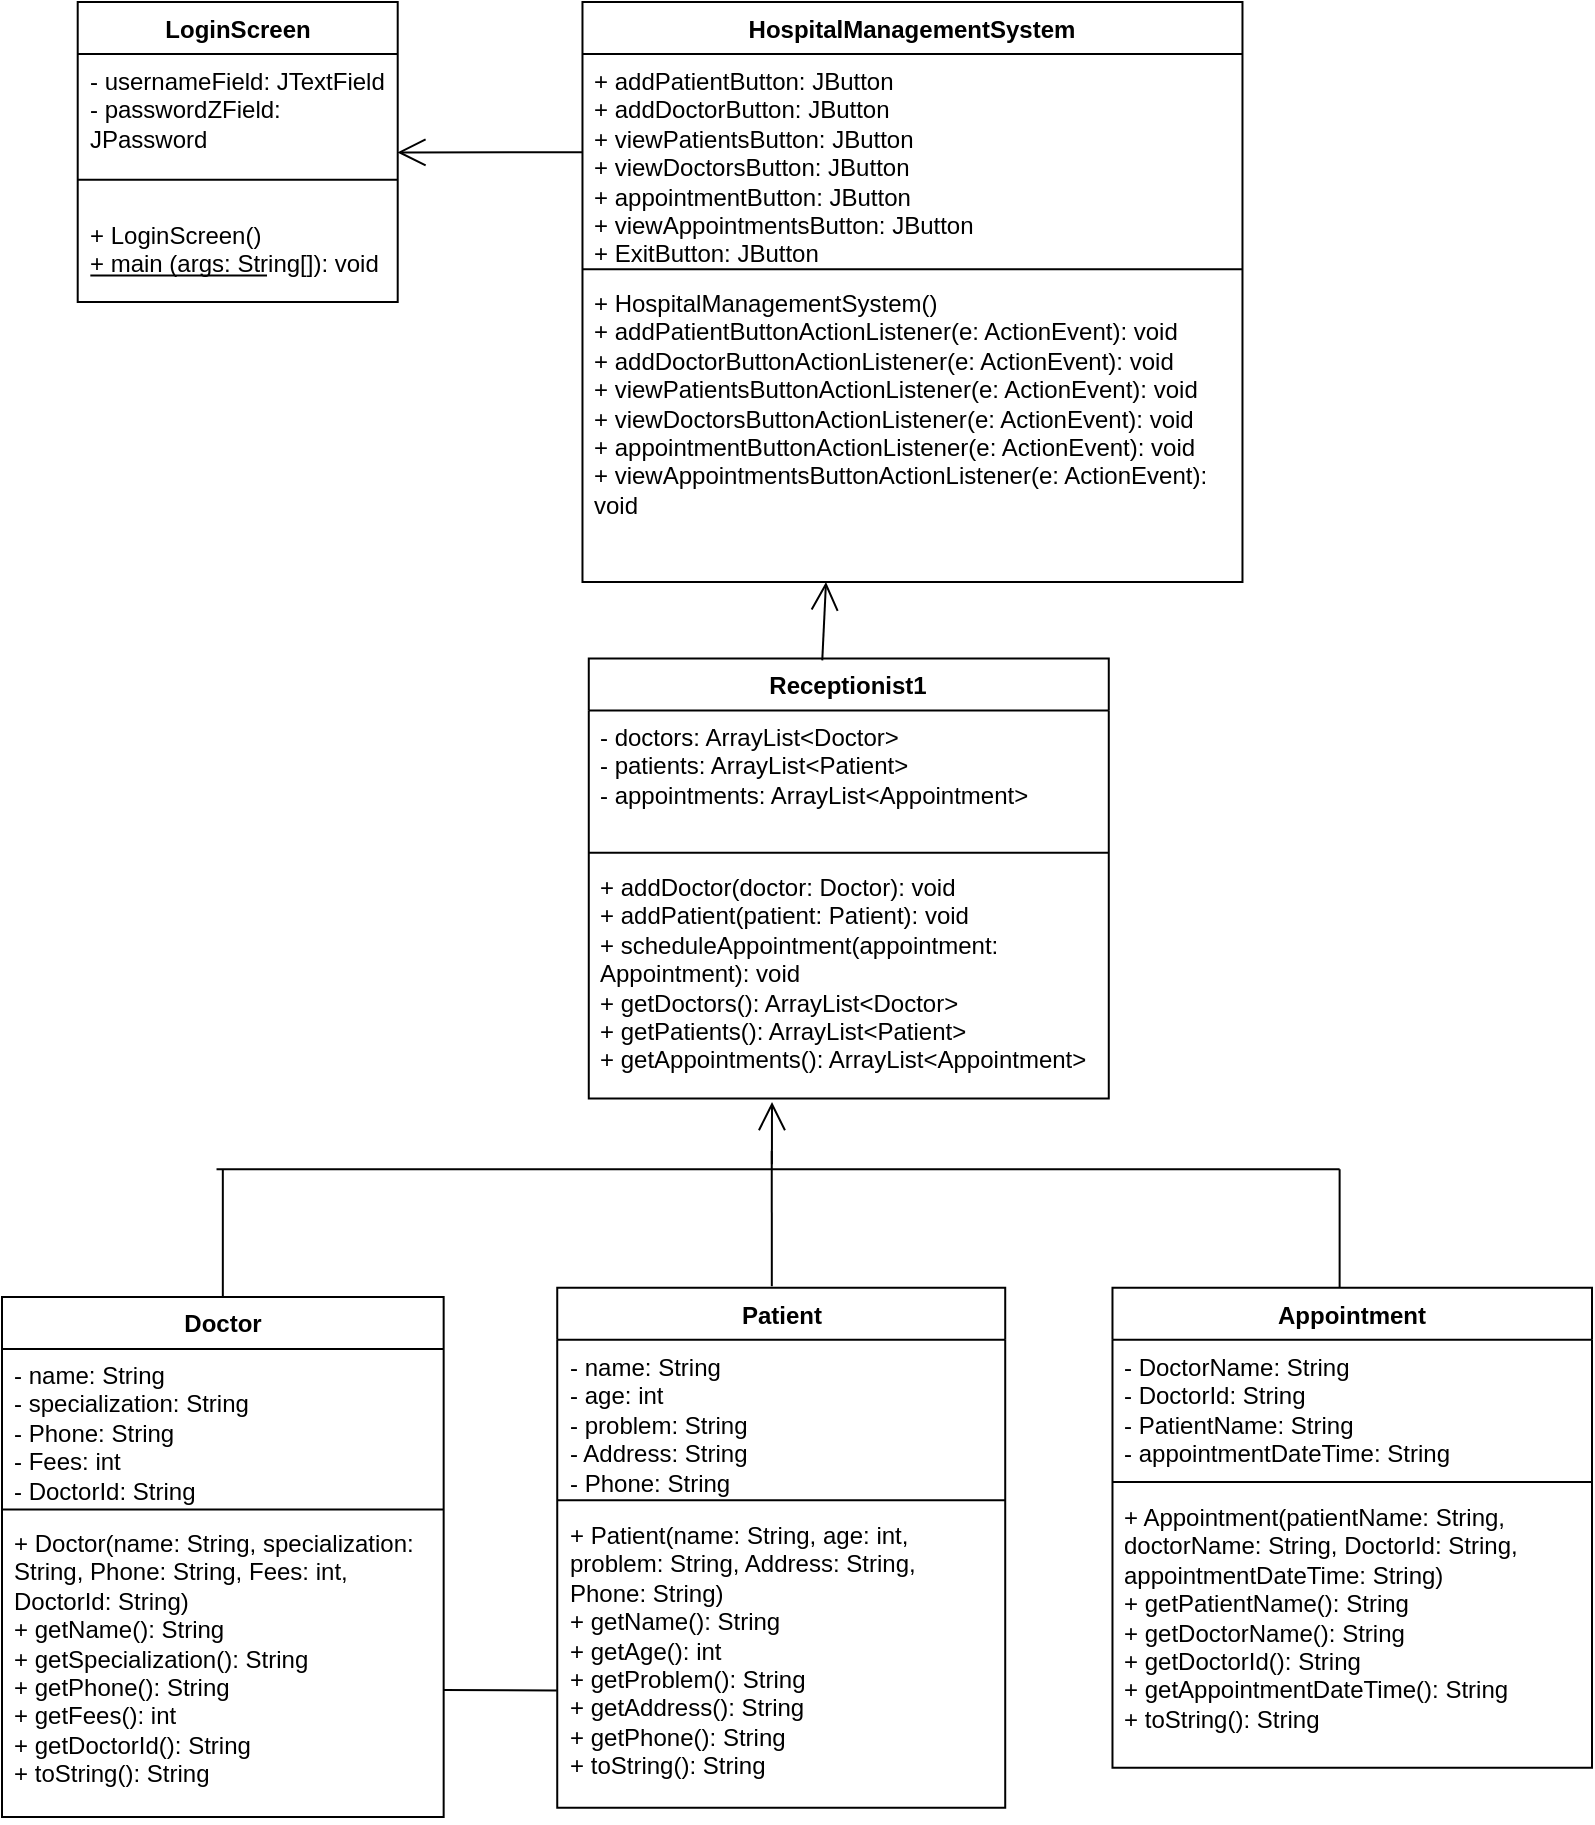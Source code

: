 <mxfile version="25.0.3">
  <diagram name="Page-1" id="ke6rLrDLDJ2pHHMzEqi_">
    <mxGraphModel dx="1932" dy="1573" grid="1" gridSize="10" guides="1" tooltips="1" connect="1" arrows="1" fold="1" page="1" pageScale="1" pageWidth="850" pageHeight="1100" math="0" shadow="0">
      <root>
        <mxCell id="0" />
        <mxCell id="1" parent="0" />
        <mxCell id="FvDt3EPxWLtIRSp8jO_J-41" value="" style="group" vertex="1" connectable="0" parent="1">
          <mxGeometry x="-822" y="-1040" width="795" height="907.461" as="geometry" />
        </mxCell>
        <mxCell id="FvDt3EPxWLtIRSp8jO_J-10" value="" style="group" vertex="1" connectable="0" parent="FvDt3EPxWLtIRSp8jO_J-41">
          <mxGeometry x="37.857" width="160" height="150" as="geometry" />
        </mxCell>
        <mxCell id="FvDt3EPxWLtIRSp8jO_J-1" value="LoginScreen" style="swimlane;fontStyle=1;align=center;verticalAlign=top;childLayout=stackLayout;horizontal=1;startSize=26;horizontalStack=0;resizeParent=1;resizeParentMax=0;resizeLast=0;collapsible=1;marginBottom=0;whiteSpace=wrap;html=1;" vertex="1" parent="FvDt3EPxWLtIRSp8jO_J-10">
          <mxGeometry width="160" height="150.001" as="geometry" />
        </mxCell>
        <mxCell id="FvDt3EPxWLtIRSp8jO_J-2" value="- usernameField: JTextField&lt;div&gt;- passwordZField: JPassword&lt;/div&gt;&lt;div&gt;- loginButton: JButton&lt;/div&gt;&lt;div&gt;&lt;br&gt;&lt;/div&gt;" style="text;strokeColor=none;fillColor=none;align=left;verticalAlign=top;spacingLeft=4;spacingRight=4;overflow=hidden;rotatable=0;points=[[0,0.5],[1,0.5]];portConstraint=eastwest;whiteSpace=wrap;html=1;" vertex="1" parent="FvDt3EPxWLtIRSp8jO_J-1">
          <mxGeometry y="26" width="160" height="49.244" as="geometry" />
        </mxCell>
        <mxCell id="FvDt3EPxWLtIRSp8jO_J-3" value="" style="line;strokeWidth=1;fillColor=none;align=left;verticalAlign=middle;spacingTop=-1;spacingLeft=3;spacingRight=3;rotatable=0;labelPosition=right;points=[];portConstraint=eastwest;strokeColor=inherit;" vertex="1" parent="FvDt3EPxWLtIRSp8jO_J-1">
          <mxGeometry y="75.244" width="160" height="27.358" as="geometry" />
        </mxCell>
        <mxCell id="FvDt3EPxWLtIRSp8jO_J-4" value="+ LoginScreen()&lt;div&gt;+ main (args: String[]): void&lt;/div&gt;" style="text;strokeColor=none;fillColor=none;align=left;verticalAlign=top;spacingLeft=4;spacingRight=4;overflow=hidden;rotatable=0;points=[[0,0.5],[1,0.5]];portConstraint=eastwest;whiteSpace=wrap;html=1;" vertex="1" parent="FvDt3EPxWLtIRSp8jO_J-1">
          <mxGeometry y="102.601" width="160" height="47.4" as="geometry" />
        </mxCell>
        <mxCell id="FvDt3EPxWLtIRSp8jO_J-9" value="" style="endArrow=none;html=1;rounded=0;" edge="1" parent="FvDt3EPxWLtIRSp8jO_J-1">
          <mxGeometry width="50" height="50" relative="1" as="geometry">
            <mxPoint x="6.31" y="136.788" as="sourcePoint" />
            <mxPoint x="94.643" y="136.788" as="targetPoint" />
          </mxGeometry>
        </mxCell>
        <mxCell id="FvDt3EPxWLtIRSp8jO_J-5" value="" style="line;strokeWidth=1;fillColor=none;align=left;verticalAlign=middle;spacingTop=-1;spacingLeft=3;spacingRight=3;rotatable=0;labelPosition=right;points=[];portConstraint=eastwest;strokeColor=inherit;" vertex="1" parent="FvDt3EPxWLtIRSp8jO_J-10">
          <mxGeometry x="63.095" y="100.311" width="18.929" as="geometry" />
        </mxCell>
        <mxCell id="FvDt3EPxWLtIRSp8jO_J-11" value="Receptionist1" style="swimlane;fontStyle=1;align=center;verticalAlign=top;childLayout=stackLayout;horizontal=1;startSize=26;horizontalStack=0;resizeParent=1;resizeParentMax=0;resizeLast=0;collapsible=1;marginBottom=0;whiteSpace=wrap;html=1;" vertex="1" parent="FvDt3EPxWLtIRSp8jO_J-41">
          <mxGeometry x="293.39" y="328.29" width="260" height="219.997" as="geometry" />
        </mxCell>
        <mxCell id="FvDt3EPxWLtIRSp8jO_J-12" value="- doctors: ArrayList&amp;lt;Doctor&amp;gt;&lt;div&gt;- patients: ArrayList&amp;lt;Patient&amp;gt;&lt;/div&gt;&lt;div&gt;- appointments: ArrayList&amp;lt;Appointment&amp;gt;&lt;/div&gt;" style="text;strokeColor=none;fillColor=none;align=left;verticalAlign=top;spacingLeft=4;spacingRight=4;overflow=hidden;rotatable=0;points=[[0,0.5],[1,0.5]];portConstraint=eastwest;whiteSpace=wrap;html=1;" vertex="1" parent="FvDt3EPxWLtIRSp8jO_J-11">
          <mxGeometry y="26" width="260" height="67.482" as="geometry" />
        </mxCell>
        <mxCell id="FvDt3EPxWLtIRSp8jO_J-13" value="" style="line;strokeWidth=1;fillColor=none;align=left;verticalAlign=middle;spacingTop=-1;spacingLeft=3;spacingRight=3;rotatable=0;labelPosition=right;points=[];portConstraint=eastwest;strokeColor=inherit;" vertex="1" parent="FvDt3EPxWLtIRSp8jO_J-11">
          <mxGeometry y="93.482" width="260" height="7.295" as="geometry" />
        </mxCell>
        <mxCell id="FvDt3EPxWLtIRSp8jO_J-14" value="+ &lt;span class=&quot;hljs-built_in&quot;&gt;addDoctor&lt;/span&gt;(doctor: Doctor): void&lt;div&gt;+ &lt;span class=&quot;hljs-built_in&quot;&gt;addPatient&lt;/span&gt;(patient: Patient): void&lt;/div&gt;&lt;div&gt;+ &lt;span class=&quot;hljs-built_in&quot;&gt;scheduleAppointment&lt;/span&gt;(appointment: Appointment): void&lt;/div&gt;&lt;div&gt;+ &lt;span class=&quot;hljs-built_in&quot;&gt;getDoctors&lt;/span&gt;(): ArrayList&amp;lt;Doctor&amp;gt;&lt;/div&gt;&lt;div&gt;+ &lt;span class=&quot;hljs-built_in&quot;&gt;getPatients&lt;/span&gt;(): ArrayList&amp;lt;Patient&amp;gt;&lt;/div&gt;&lt;div&gt;+ &lt;span class=&quot;hljs-built_in&quot;&gt;getAppointments&lt;/span&gt;(): ArrayList&amp;lt;Appointment&amp;gt;&lt;/div&gt;" style="text;strokeColor=none;fillColor=none;align=left;verticalAlign=top;spacingLeft=4;spacingRight=4;overflow=hidden;rotatable=0;points=[[0,0.5],[1,0.5]];portConstraint=eastwest;whiteSpace=wrap;html=1;" vertex="1" parent="FvDt3EPxWLtIRSp8jO_J-11">
          <mxGeometry y="100.777" width="260" height="119.22" as="geometry" />
        </mxCell>
        <mxCell id="FvDt3EPxWLtIRSp8jO_J-15" value="Patient" style="swimlane;fontStyle=1;align=center;verticalAlign=top;childLayout=stackLayout;horizontal=1;startSize=26;horizontalStack=0;resizeParent=1;resizeParentMax=0;resizeLast=0;collapsible=1;marginBottom=0;whiteSpace=wrap;html=1;" vertex="1" parent="FvDt3EPxWLtIRSp8jO_J-41">
          <mxGeometry x="277.619" y="642.902" width="223.99" height="259.996" as="geometry" />
        </mxCell>
        <mxCell id="FvDt3EPxWLtIRSp8jO_J-16" value="&lt;span class=&quot;hljs-operator&quot;&gt;-&lt;/span&gt; &lt;span class=&quot;hljs-variable&quot;&gt;name&lt;/span&gt;&lt;span class=&quot;hljs-operator&quot;&gt;:&lt;/span&gt; &lt;span class=&quot;hljs-built_in&quot;&gt;String&lt;/span&gt;&lt;div&gt;&lt;span class=&quot;hljs-built_in&quot;&gt;&lt;span class=&quot;hljs-operator&quot;&gt;-&lt;/span&gt; &lt;span class=&quot;hljs-variable&quot;&gt;age&lt;/span&gt;&lt;span class=&quot;hljs-operator&quot;&gt;:&lt;/span&gt; &lt;span class=&quot;hljs-variable&quot;&gt;int&lt;/span&gt;&lt;/span&gt;&lt;/div&gt;&lt;div&gt;&lt;span class=&quot;hljs-built_in&quot;&gt;&lt;span class=&quot;hljs-variable&quot;&gt;&lt;span class=&quot;hljs-operator&quot;&gt;-&lt;/span&gt; &lt;span class=&quot;hljs-variable&quot;&gt;problem&lt;/span&gt;&lt;span class=&quot;hljs-operator&quot;&gt;:&lt;/span&gt; &lt;span class=&quot;hljs-built_in&quot;&gt;String&lt;/span&gt;&lt;/span&gt;&lt;/span&gt;&lt;/div&gt;&lt;div&gt;&lt;span class=&quot;hljs-built_in&quot;&gt;&lt;span class=&quot;hljs-variable&quot;&gt;&lt;span class=&quot;hljs-built_in&quot;&gt;&lt;span class=&quot;hljs-operator&quot;&gt;-&lt;/span&gt; &lt;span class=&quot;hljs-variable&quot;&gt;Address&lt;/span&gt;&lt;span class=&quot;hljs-operator&quot;&gt;:&lt;/span&gt; &lt;span class=&quot;hljs-built_in&quot;&gt;String&lt;/span&gt;&lt;/span&gt;&lt;/span&gt;&lt;/span&gt;&lt;/div&gt;&lt;div&gt;&lt;span class=&quot;hljs-built_in&quot;&gt;&lt;span class=&quot;hljs-variable&quot;&gt;&lt;span class=&quot;hljs-built_in&quot;&gt;&lt;span class=&quot;hljs-built_in&quot;&gt;&lt;span class=&quot;hljs-operator&quot;&gt;-&lt;/span&gt; &lt;span class=&quot;hljs-variable&quot;&gt;Phone&lt;/span&gt;&lt;span class=&quot;hljs-operator&quot;&gt;:&lt;/span&gt; &lt;span class=&quot;hljs-built_in&quot;&gt;String&lt;/span&gt;&lt;/span&gt;&lt;/span&gt;&lt;/span&gt;&lt;/span&gt;&lt;/div&gt;" style="text;strokeColor=none;fillColor=none;align=left;verticalAlign=top;spacingLeft=4;spacingRight=4;overflow=hidden;rotatable=0;points=[[0,0.5],[1,0.5]];portConstraint=eastwest;whiteSpace=wrap;html=1;" vertex="1" parent="FvDt3EPxWLtIRSp8jO_J-15">
          <mxGeometry y="26" width="223.99" height="76.601" as="geometry" />
        </mxCell>
        <mxCell id="FvDt3EPxWLtIRSp8jO_J-17" value="" style="line;strokeWidth=1;fillColor=none;align=left;verticalAlign=middle;spacingTop=-1;spacingLeft=3;spacingRight=3;rotatable=0;labelPosition=right;points=[];portConstraint=eastwest;strokeColor=inherit;" vertex="1" parent="FvDt3EPxWLtIRSp8jO_J-15">
          <mxGeometry y="102.601" width="223.99" height="7.295" as="geometry" />
        </mxCell>
        <mxCell id="FvDt3EPxWLtIRSp8jO_J-18" value="&lt;span class=&quot;hljs-operator&quot;&gt;+&lt;/span&gt; &lt;span class=&quot;hljs-variable&quot;&gt;Patient&lt;/span&gt;&lt;span class=&quot;hljs-punctuation&quot;&gt;(&lt;/span&gt;&lt;span class=&quot;hljs-variable&quot;&gt;name&lt;/span&gt;&lt;span class=&quot;hljs-operator&quot;&gt;:&lt;/span&gt; &lt;span class=&quot;hljs-built_in&quot;&gt;String&lt;/span&gt;&lt;span class=&quot;hljs-operator&quot;&gt;,&lt;/span&gt; &lt;span class=&quot;hljs-variable&quot;&gt;age&lt;/span&gt;&lt;span class=&quot;hljs-operator&quot;&gt;:&lt;/span&gt; &lt;span class=&quot;hljs-variable&quot;&gt;int&lt;/span&gt;&lt;span class=&quot;hljs-operator&quot;&gt;,&lt;/span&gt; &lt;span class=&quot;hljs-variable&quot;&gt;problem&lt;/span&gt;&lt;span class=&quot;hljs-operator&quot;&gt;:&lt;/span&gt; &lt;span class=&quot;hljs-built_in&quot;&gt;String&lt;/span&gt;&lt;span class=&quot;hljs-operator&quot;&gt;,&lt;/span&gt; &lt;span class=&quot;hljs-variable&quot;&gt;Address&lt;/span&gt;&lt;span class=&quot;hljs-operator&quot;&gt;:&lt;/span&gt; &lt;span class=&quot;hljs-built_in&quot;&gt;String&lt;/span&gt;&lt;span class=&quot;hljs-operator&quot;&gt;,&lt;/span&gt; &lt;span class=&quot;hljs-variable&quot;&gt;Phone&lt;/span&gt;&lt;span class=&quot;hljs-operator&quot;&gt;:&lt;/span&gt; &lt;span class=&quot;hljs-built_in&quot;&gt;String&lt;/span&gt;&lt;span class=&quot;hljs-punctuation&quot;&gt;)&lt;/span&gt;&lt;div&gt;&lt;span class=&quot;hljs-punctuation&quot;&gt;&lt;span class=&quot;hljs-operator&quot;&gt;+&lt;/span&gt; &lt;span class=&quot;hljs-variable&quot;&gt;getName&lt;/span&gt;&lt;span class=&quot;hljs-punctuation&quot;&gt;(&lt;/span&gt;&lt;span class=&quot;hljs-punctuation&quot;&gt;)&lt;/span&gt;&lt;span class=&quot;hljs-operator&quot;&gt;:&lt;/span&gt; &lt;span class=&quot;hljs-built_in&quot;&gt;String&lt;/span&gt;&lt;/span&gt;&lt;/div&gt;&lt;div&gt;&lt;span class=&quot;hljs-punctuation&quot;&gt;&lt;span class=&quot;hljs-built_in&quot;&gt;&lt;span class=&quot;hljs-operator&quot;&gt;+&lt;/span&gt; &lt;span class=&quot;hljs-variable&quot;&gt;getAge&lt;/span&gt;&lt;span class=&quot;hljs-punctuation&quot;&gt;(&lt;/span&gt;&lt;span class=&quot;hljs-punctuation&quot;&gt;)&lt;/span&gt;&lt;span class=&quot;hljs-operator&quot;&gt;:&lt;/span&gt; &lt;span class=&quot;hljs-variable&quot;&gt;int&lt;/span&gt;&lt;/span&gt;&lt;/span&gt;&lt;/div&gt;&lt;div&gt;&lt;span class=&quot;hljs-punctuation&quot;&gt;&lt;span class=&quot;hljs-built_in&quot;&gt;&lt;span class=&quot;hljs-variable&quot;&gt;&lt;span class=&quot;hljs-operator&quot;&gt;+&lt;/span&gt; &lt;span class=&quot;hljs-variable&quot;&gt;getProblem&lt;/span&gt;&lt;span class=&quot;hljs-punctuation&quot;&gt;(&lt;/span&gt;&lt;span class=&quot;hljs-punctuation&quot;&gt;)&lt;/span&gt;&lt;span class=&quot;hljs-operator&quot;&gt;:&lt;/span&gt; &lt;span class=&quot;hljs-built_in&quot;&gt;String&lt;/span&gt;&lt;/span&gt;&lt;/span&gt;&lt;/span&gt;&lt;/div&gt;&lt;div&gt;&lt;span class=&quot;hljs-punctuation&quot;&gt;&lt;span class=&quot;hljs-built_in&quot;&gt;&lt;span class=&quot;hljs-variable&quot;&gt;&lt;span class=&quot;hljs-built_in&quot;&gt;&lt;span class=&quot;hljs-operator&quot;&gt;+&lt;/span&gt; &lt;span class=&quot;hljs-variable&quot;&gt;getAddress&lt;/span&gt;&lt;span class=&quot;hljs-punctuation&quot;&gt;(&lt;/span&gt;&lt;span class=&quot;hljs-punctuation&quot;&gt;)&lt;/span&gt;&lt;span class=&quot;hljs-operator&quot;&gt;:&lt;/span&gt; &lt;span class=&quot;hljs-built_in&quot;&gt;String&lt;/span&gt;&lt;/span&gt;&lt;/span&gt;&lt;/span&gt;&lt;/span&gt;&lt;/div&gt;&lt;div&gt;&lt;span class=&quot;hljs-punctuation&quot;&gt;&lt;span class=&quot;hljs-built_in&quot;&gt;&lt;span class=&quot;hljs-variable&quot;&gt;&lt;span class=&quot;hljs-built_in&quot;&gt;&lt;span class=&quot;hljs-built_in&quot;&gt;&lt;span class=&quot;hljs-operator&quot;&gt;+&lt;/span&gt; &lt;span class=&quot;hljs-variable&quot;&gt;getPhone&lt;/span&gt;&lt;span class=&quot;hljs-punctuation&quot;&gt;(&lt;/span&gt;&lt;span class=&quot;hljs-punctuation&quot;&gt;)&lt;/span&gt;&lt;span class=&quot;hljs-operator&quot;&gt;:&lt;/span&gt; &lt;span class=&quot;hljs-built_in&quot;&gt;String&lt;/span&gt;&lt;/span&gt;&lt;/span&gt;&lt;/span&gt;&lt;/span&gt;&lt;/span&gt;&lt;/div&gt;&lt;div&gt;&lt;span class=&quot;hljs-punctuation&quot;&gt;&lt;span class=&quot;hljs-built_in&quot;&gt;&lt;span class=&quot;hljs-variable&quot;&gt;&lt;span class=&quot;hljs-built_in&quot;&gt;&lt;span class=&quot;hljs-built_in&quot;&gt;&lt;span class=&quot;hljs-built_in&quot;&gt;&lt;span class=&quot;hljs-operator&quot;&gt;+&lt;/span&gt; &lt;span class=&quot;hljs-variable&quot;&gt;toString&lt;/span&gt;&lt;span class=&quot;hljs-punctuation&quot;&gt;(&lt;/span&gt;&lt;span class=&quot;hljs-punctuation&quot;&gt;)&lt;/span&gt;&lt;span class=&quot;hljs-operator&quot;&gt;:&lt;/span&gt; &lt;span class=&quot;hljs-built_in&quot;&gt;String&lt;/span&gt;&lt;/span&gt;&lt;/span&gt;&lt;/span&gt;&lt;/span&gt;&lt;/span&gt;&lt;/span&gt;&lt;/div&gt;&lt;div&gt;&lt;span class=&quot;hljs-punctuation&quot;&gt;&lt;span class=&quot;hljs-built_in&quot;&gt;&lt;span class=&quot;hljs-variable&quot;&gt;&lt;br&gt;&lt;/span&gt;&lt;/span&gt;&lt;/span&gt;&lt;/div&gt;" style="text;strokeColor=none;fillColor=none;align=left;verticalAlign=top;spacingLeft=4;spacingRight=4;overflow=hidden;rotatable=0;points=[[0,0.5],[1,0.5]];portConstraint=eastwest;whiteSpace=wrap;html=1;" vertex="1" parent="FvDt3EPxWLtIRSp8jO_J-15">
          <mxGeometry y="109.896" width="223.99" height="150.1" as="geometry" />
        </mxCell>
        <mxCell id="FvDt3EPxWLtIRSp8jO_J-19" value="Doctor" style="swimlane;fontStyle=1;align=center;verticalAlign=top;childLayout=stackLayout;horizontal=1;startSize=26;horizontalStack=0;resizeParent=1;resizeParentMax=0;resizeLast=0;collapsible=1;marginBottom=0;whiteSpace=wrap;html=1;" vertex="1" parent="FvDt3EPxWLtIRSp8jO_J-41">
          <mxGeometry y="647.461" width="220.83" height="259.996" as="geometry" />
        </mxCell>
        <mxCell id="FvDt3EPxWLtIRSp8jO_J-20" value="&lt;span class=&quot;hljs-operator&quot;&gt;-&lt;/span&gt; &lt;span class=&quot;hljs-variable&quot;&gt;name&lt;/span&gt;&lt;span class=&quot;hljs-operator&quot;&gt;:&lt;/span&gt; &lt;span class=&quot;hljs-built_in&quot;&gt;String&lt;/span&gt;&lt;div&gt;&lt;span class=&quot;hljs-built_in&quot;&gt;&lt;span class=&quot;hljs-operator&quot;&gt;-&lt;/span&gt; &lt;span class=&quot;hljs-variable&quot;&gt;specialization&lt;/span&gt;&lt;span class=&quot;hljs-operator&quot;&gt;:&lt;/span&gt; &lt;span class=&quot;hljs-built_in&quot;&gt;String&lt;/span&gt;&lt;/span&gt;&lt;/div&gt;&lt;div&gt;&lt;span class=&quot;hljs-built_in&quot;&gt;&lt;span class=&quot;hljs-built_in&quot;&gt;&lt;span class=&quot;hljs-operator&quot;&gt;-&lt;/span&gt; &lt;span class=&quot;hljs-variable&quot;&gt;Phone&lt;/span&gt;&lt;span class=&quot;hljs-operator&quot;&gt;:&lt;/span&gt; &lt;span class=&quot;hljs-built_in&quot;&gt;String&lt;/span&gt;&lt;/span&gt;&lt;/span&gt;&lt;/div&gt;&lt;div&gt;&lt;span class=&quot;hljs-built_in&quot;&gt;&lt;span class=&quot;hljs-built_in&quot;&gt;&lt;span class=&quot;hljs-built_in&quot;&gt;&lt;span class=&quot;hljs-operator&quot;&gt;-&lt;/span&gt; &lt;span class=&quot;hljs-variable&quot;&gt;Fees&lt;/span&gt;&lt;span class=&quot;hljs-operator&quot;&gt;:&lt;/span&gt; &lt;span class=&quot;hljs-variable&quot;&gt;int&lt;/span&gt;&lt;/span&gt;&lt;/span&gt;&lt;/span&gt;&lt;/div&gt;&lt;div&gt;&lt;span class=&quot;hljs-built_in&quot;&gt;&lt;span class=&quot;hljs-built_in&quot;&gt;&lt;span class=&quot;hljs-built_in&quot;&gt;&lt;span class=&quot;hljs-variable&quot;&gt;&lt;span class=&quot;hljs-operator&quot;&gt;-&lt;/span&gt; &lt;span class=&quot;hljs-variable&quot;&gt;DoctorId&lt;/span&gt;&lt;span class=&quot;hljs-operator&quot;&gt;:&lt;/span&gt; &lt;span class=&quot;hljs-built_in&quot;&gt;String&lt;/span&gt;&lt;/span&gt;&lt;/span&gt;&lt;/span&gt;&lt;/span&gt;&lt;/div&gt;&lt;div&gt;&lt;span class=&quot;hljs-built_in&quot;&gt;&lt;span class=&quot;hljs-built_in&quot;&gt;&lt;span class=&quot;hljs-built_in&quot;&gt;&lt;span class=&quot;hljs-variable&quot;&gt;&lt;br&gt;&lt;/span&gt;&lt;/span&gt;&lt;/span&gt;&lt;/span&gt;&lt;/div&gt;" style="text;strokeColor=none;fillColor=none;align=left;verticalAlign=top;spacingLeft=4;spacingRight=4;overflow=hidden;rotatable=0;points=[[0,0.5],[1,0.5]];portConstraint=eastwest;whiteSpace=wrap;html=1;" vertex="1" parent="FvDt3EPxWLtIRSp8jO_J-19">
          <mxGeometry y="26" width="220.83" height="76.601" as="geometry" />
        </mxCell>
        <mxCell id="FvDt3EPxWLtIRSp8jO_J-21" value="" style="line;strokeWidth=1;fillColor=none;align=left;verticalAlign=middle;spacingTop=-1;spacingLeft=3;spacingRight=3;rotatable=0;labelPosition=right;points=[];portConstraint=eastwest;strokeColor=inherit;" vertex="1" parent="FvDt3EPxWLtIRSp8jO_J-19">
          <mxGeometry y="102.601" width="220.83" height="7.295" as="geometry" />
        </mxCell>
        <mxCell id="FvDt3EPxWLtIRSp8jO_J-22" value="&lt;span class=&quot;hljs-operator&quot;&gt;+&lt;/span&gt; &lt;span class=&quot;hljs-variable&quot;&gt;Doctor&lt;/span&gt;&lt;span class=&quot;hljs-punctuation&quot;&gt;(&lt;/span&gt;&lt;span class=&quot;hljs-variable&quot;&gt;name&lt;/span&gt;&lt;span class=&quot;hljs-operator&quot;&gt;:&lt;/span&gt; &lt;span class=&quot;hljs-built_in&quot;&gt;String&lt;/span&gt;&lt;span class=&quot;hljs-operator&quot;&gt;,&lt;/span&gt; &lt;span class=&quot;hljs-variable&quot;&gt;specialization&lt;/span&gt;&lt;span class=&quot;hljs-operator&quot;&gt;:&lt;/span&gt; &lt;span class=&quot;hljs-built_in&quot;&gt;String&lt;/span&gt;&lt;span class=&quot;hljs-operator&quot;&gt;,&lt;/span&gt; &lt;span class=&quot;hljs-variable&quot;&gt;Phone&lt;/span&gt;&lt;span class=&quot;hljs-operator&quot;&gt;:&lt;/span&gt; &lt;span class=&quot;hljs-built_in&quot;&gt;String&lt;/span&gt;&lt;span class=&quot;hljs-operator&quot;&gt;,&lt;/span&gt; &lt;span class=&quot;hljs-variable&quot;&gt;Fees&lt;/span&gt;&lt;span class=&quot;hljs-operator&quot;&gt;:&lt;/span&gt; &lt;span class=&quot;hljs-variable&quot;&gt;int&lt;/span&gt;&lt;span class=&quot;hljs-operator&quot;&gt;,&lt;/span&gt; &lt;span class=&quot;hljs-variable&quot;&gt;DoctorId&lt;/span&gt;&lt;span class=&quot;hljs-operator&quot;&gt;:&lt;/span&gt; &lt;span class=&quot;hljs-built_in&quot;&gt;String&lt;/span&gt;&lt;span class=&quot;hljs-punctuation&quot;&gt;)&lt;/span&gt;&lt;div&gt;&lt;span class=&quot;hljs-punctuation&quot;&gt;&lt;span class=&quot;hljs-operator&quot;&gt;+&lt;/span&gt; &lt;span class=&quot;hljs-variable&quot;&gt;getName&lt;/span&gt;&lt;span class=&quot;hljs-punctuation&quot;&gt;(&lt;/span&gt;&lt;span class=&quot;hljs-punctuation&quot;&gt;)&lt;/span&gt;&lt;span class=&quot;hljs-operator&quot;&gt;:&lt;/span&gt; &lt;span class=&quot;hljs-built_in&quot;&gt;String&lt;/span&gt;&lt;/span&gt;&lt;/div&gt;&lt;div&gt;&lt;span class=&quot;hljs-punctuation&quot;&gt;&lt;span class=&quot;hljs-built_in&quot;&gt;&lt;span class=&quot;hljs-operator&quot;&gt;+&lt;/span&gt; &lt;span class=&quot;hljs-variable&quot;&gt;getSpecialization&lt;/span&gt;&lt;span class=&quot;hljs-punctuation&quot;&gt;(&lt;/span&gt;&lt;span class=&quot;hljs-punctuation&quot;&gt;)&lt;/span&gt;&lt;span class=&quot;hljs-operator&quot;&gt;:&lt;/span&gt; &lt;span class=&quot;hljs-built_in&quot;&gt;String&lt;/span&gt;&lt;/span&gt;&lt;/span&gt;&lt;/div&gt;&lt;div&gt;&lt;span class=&quot;hljs-punctuation&quot;&gt;&lt;span class=&quot;hljs-built_in&quot;&gt;&lt;span class=&quot;hljs-built_in&quot;&gt;&lt;span class=&quot;hljs-operator&quot;&gt;+&lt;/span&gt; &lt;span class=&quot;hljs-variable&quot;&gt;getPhone&lt;/span&gt;&lt;span class=&quot;hljs-punctuation&quot;&gt;(&lt;/span&gt;&lt;span class=&quot;hljs-punctuation&quot;&gt;)&lt;/span&gt;&lt;span class=&quot;hljs-operator&quot;&gt;:&lt;/span&gt; &lt;span class=&quot;hljs-built_in&quot;&gt;String&lt;/span&gt;&lt;/span&gt;&lt;/span&gt;&lt;/span&gt;&lt;/div&gt;&lt;div&gt;&lt;span class=&quot;hljs-punctuation&quot;&gt;&lt;span class=&quot;hljs-built_in&quot;&gt;&lt;span class=&quot;hljs-built_in&quot;&gt;&lt;span class=&quot;hljs-built_in&quot;&gt;&lt;span class=&quot;hljs-operator&quot;&gt;+&lt;/span&gt; &lt;span class=&quot;hljs-variable&quot;&gt;getFees&lt;/span&gt;&lt;span class=&quot;hljs-punctuation&quot;&gt;(&lt;/span&gt;&lt;span class=&quot;hljs-punctuation&quot;&gt;)&lt;/span&gt;&lt;span class=&quot;hljs-operator&quot;&gt;:&lt;/span&gt; &lt;span class=&quot;hljs-variable&quot;&gt;int&lt;/span&gt;&lt;/span&gt;&lt;/span&gt;&lt;/span&gt;&lt;/span&gt;&lt;/div&gt;&lt;div&gt;&lt;span class=&quot;hljs-punctuation&quot;&gt;&lt;span class=&quot;hljs-built_in&quot;&gt;&lt;span class=&quot;hljs-built_in&quot;&gt;&lt;span class=&quot;hljs-built_in&quot;&gt;&lt;span class=&quot;hljs-variable&quot;&gt;&lt;span class=&quot;hljs-operator&quot;&gt;+&lt;/span&gt; &lt;span class=&quot;hljs-variable&quot;&gt;getDoctorId&lt;/span&gt;&lt;span class=&quot;hljs-punctuation&quot;&gt;(&lt;/span&gt;&lt;span class=&quot;hljs-punctuation&quot;&gt;)&lt;/span&gt;&lt;span class=&quot;hljs-operator&quot;&gt;:&lt;/span&gt; &lt;span class=&quot;hljs-built_in&quot;&gt;String&lt;/span&gt;&lt;/span&gt;&lt;/span&gt;&lt;/span&gt;&lt;/span&gt;&lt;/span&gt;&lt;/div&gt;&lt;div&gt;&lt;span class=&quot;hljs-punctuation&quot;&gt;&lt;span class=&quot;hljs-built_in&quot;&gt;&lt;span class=&quot;hljs-built_in&quot;&gt;&lt;span class=&quot;hljs-built_in&quot;&gt;&lt;span class=&quot;hljs-variable&quot;&gt;&lt;span class=&quot;hljs-built_in&quot;&gt;&lt;span class=&quot;hljs-operator&quot;&gt;+&lt;/span&gt; &lt;span class=&quot;hljs-variable&quot;&gt;toString&lt;/span&gt;&lt;span class=&quot;hljs-punctuation&quot;&gt;(&lt;/span&gt;&lt;span class=&quot;hljs-punctuation&quot;&gt;)&lt;/span&gt;&lt;span class=&quot;hljs-operator&quot;&gt;:&lt;/span&gt; &lt;span class=&quot;hljs-built_in&quot;&gt;String&lt;/span&gt;&lt;/span&gt;&lt;/span&gt;&lt;/span&gt;&lt;/span&gt;&lt;/span&gt;&lt;/span&gt;&lt;/div&gt;" style="text;strokeColor=none;fillColor=none;align=left;verticalAlign=top;spacingLeft=4;spacingRight=4;overflow=hidden;rotatable=0;points=[[0,0.5],[1,0.5]];portConstraint=eastwest;whiteSpace=wrap;html=1;" vertex="1" parent="FvDt3EPxWLtIRSp8jO_J-19">
          <mxGeometry y="109.896" width="220.83" height="150.1" as="geometry" />
        </mxCell>
        <mxCell id="FvDt3EPxWLtIRSp8jO_J-23" value="HospitalManagementSystem       " style="swimlane;fontStyle=1;align=center;verticalAlign=top;childLayout=stackLayout;horizontal=1;startSize=26;horizontalStack=0;resizeParent=1;resizeParentMax=0;resizeLast=0;collapsible=1;marginBottom=0;whiteSpace=wrap;html=1;" vertex="1" parent="FvDt3EPxWLtIRSp8jO_J-41">
          <mxGeometry x="290.24" width="330" height="290.004" as="geometry" />
        </mxCell>
        <mxCell id="FvDt3EPxWLtIRSp8jO_J-24" value="+ addPatientButton: JButton&lt;div&gt;+ addDoctorButton: JButton&lt;/div&gt;&lt;div&gt;+ viewPatientsButton: JButton&lt;/div&gt;&lt;div&gt;+ viewDoctorsButton: JButton&lt;/div&gt;&lt;div&gt;+ appointmentButton: JButton&lt;/div&gt;&lt;div&gt;+ viewAppointmentsButton: JButton&lt;/div&gt;&lt;div&gt;+ ExitButton: JButton&amp;nbsp;&lt;/div&gt;&lt;div&gt;&amp;nbsp;&lt;/div&gt;" style="text;strokeColor=none;fillColor=none;align=left;verticalAlign=top;spacingLeft=4;spacingRight=4;overflow=hidden;rotatable=0;points=[[0,0.5],[1,0.5]];portConstraint=eastwest;whiteSpace=wrap;html=1;" vertex="1" parent="FvDt3EPxWLtIRSp8jO_J-23">
          <mxGeometry y="26" width="330" height="103.959" as="geometry" />
        </mxCell>
        <mxCell id="FvDt3EPxWLtIRSp8jO_J-25" value="" style="line;strokeWidth=1;fillColor=none;align=left;verticalAlign=middle;spacingTop=-1;spacingLeft=3;spacingRight=3;rotatable=0;labelPosition=right;points=[];portConstraint=eastwest;strokeColor=inherit;" vertex="1" parent="FvDt3EPxWLtIRSp8jO_J-23">
          <mxGeometry y="129.959" width="330" height="7.295" as="geometry" />
        </mxCell>
        <mxCell id="FvDt3EPxWLtIRSp8jO_J-26" value="+ &lt;span class=&quot;hljs-title function_ invoke__&quot;&gt;HospitalManagementSystem&lt;/span&gt;()&lt;div&gt;+ &lt;span class=&quot;hljs-title function_ invoke__&quot;&gt;addPatientButtonActionListener&lt;/span&gt;(&lt;span class=&quot;hljs-attr&quot;&gt;e&lt;/span&gt;: ActionEvent): &lt;span class=&quot;hljs-keyword&quot;&gt;void&lt;/span&gt;&lt;/div&gt;&lt;div&gt;&lt;span class=&quot;hljs-keyword&quot;&gt;+ &lt;span class=&quot;hljs-title function_ invoke__&quot;&gt;addDoctorButtonActionListener&lt;/span&gt;(&lt;span class=&quot;hljs-attr&quot;&gt;e&lt;/span&gt;: ActionEvent): &lt;span class=&quot;hljs-keyword&quot;&gt;void&lt;/span&gt;&lt;/span&gt;&lt;/div&gt;&lt;div&gt;&lt;span class=&quot;hljs-keyword&quot;&gt;&lt;span class=&quot;hljs-keyword&quot;&gt;+ &lt;span class=&quot;hljs-title function_ invoke__&quot;&gt;viewPatientsButtonActionListener&lt;/span&gt;(&lt;span class=&quot;hljs-attr&quot;&gt;e&lt;/span&gt;: ActionEvent): &lt;span class=&quot;hljs-keyword&quot;&gt;void&lt;/span&gt;&lt;/span&gt;&lt;/span&gt;&lt;/div&gt;&lt;div&gt;&lt;span class=&quot;hljs-keyword&quot;&gt;&lt;span class=&quot;hljs-keyword&quot;&gt;&lt;span class=&quot;hljs-keyword&quot;&gt;+ &lt;span class=&quot;hljs-title function_ invoke__&quot;&gt;viewDoctorsButtonActionListener&lt;/span&gt;(&lt;span class=&quot;hljs-attr&quot;&gt;e&lt;/span&gt;: ActionEvent): &lt;span class=&quot;hljs-keyword&quot;&gt;void&lt;/span&gt;&lt;/span&gt;&lt;/span&gt;&lt;/span&gt;&lt;/div&gt;&lt;div&gt;&lt;span class=&quot;hljs-keyword&quot;&gt;&lt;span class=&quot;hljs-keyword&quot;&gt;&lt;span class=&quot;hljs-keyword&quot;&gt;&lt;span class=&quot;hljs-keyword&quot;&gt;+ &lt;span class=&quot;hljs-title function_ invoke__&quot;&gt;appointmentButtonActionListener&lt;/span&gt;(&lt;span class=&quot;hljs-attr&quot;&gt;e&lt;/span&gt;: ActionEvent): &lt;span class=&quot;hljs-keyword&quot;&gt;void&lt;/span&gt;&lt;/span&gt;&lt;/span&gt;&lt;/span&gt;&lt;/span&gt;&lt;/div&gt;&lt;div&gt;&lt;span class=&quot;hljs-keyword&quot;&gt;&lt;span class=&quot;hljs-keyword&quot;&gt;&lt;span class=&quot;hljs-keyword&quot;&gt;&lt;span class=&quot;hljs-keyword&quot;&gt;&lt;span class=&quot;hljs-keyword&quot;&gt;+ &lt;span class=&quot;hljs-title function_ invoke__&quot;&gt;viewAppointmentsButtonActionListener&lt;/span&gt;(&lt;span class=&quot;hljs-attr&quot;&gt;e&lt;/span&gt;: ActionEvent): &lt;span class=&quot;hljs-keyword&quot;&gt;void&lt;/span&gt;&lt;/span&gt;&lt;/span&gt;&lt;/span&gt;&lt;/span&gt;&lt;/span&gt;&lt;/div&gt;" style="text;strokeColor=none;fillColor=none;align=left;verticalAlign=top;spacingLeft=4;spacingRight=4;overflow=hidden;rotatable=0;points=[[0,0.5],[1,0.5]];portConstraint=eastwest;whiteSpace=wrap;html=1;" vertex="1" parent="FvDt3EPxWLtIRSp8jO_J-23">
          <mxGeometry y="137.254" width="330" height="152.75" as="geometry" />
        </mxCell>
        <mxCell id="FvDt3EPxWLtIRSp8jO_J-27" value="Appointment" style="swimlane;fontStyle=1;align=center;verticalAlign=top;childLayout=stackLayout;horizontal=1;startSize=26;horizontalStack=0;resizeParent=1;resizeParentMax=0;resizeLast=0;collapsible=1;marginBottom=0;whiteSpace=wrap;html=1;" vertex="1" parent="FvDt3EPxWLtIRSp8jO_J-41">
          <mxGeometry x="555.238" y="642.902" width="239.76" height="239.997" as="geometry" />
        </mxCell>
        <mxCell id="FvDt3EPxWLtIRSp8jO_J-28" value="&lt;span class=&quot;hljs-operator&quot;&gt;-&lt;/span&gt; &lt;span class=&quot;hljs-variable&quot;&gt;DoctorName&lt;/span&gt;&lt;span class=&quot;hljs-operator&quot;&gt;:&lt;/span&gt; &lt;span class=&quot;hljs-built_in&quot;&gt;String&lt;/span&gt;&lt;div&gt;&lt;span class=&quot;hljs-built_in&quot;&gt;&lt;span class=&quot;hljs-operator&quot;&gt;-&lt;/span&gt; &lt;span class=&quot;hljs-variable&quot;&gt;DoctorId&lt;/span&gt;&lt;span class=&quot;hljs-operator&quot;&gt;:&lt;/span&gt; &lt;span class=&quot;hljs-built_in&quot;&gt;String&lt;/span&gt;&lt;/span&gt;&lt;/div&gt;&lt;div&gt;&lt;span class=&quot;hljs-built_in&quot;&gt;&lt;span class=&quot;hljs-built_in&quot;&gt;&lt;span class=&quot;hljs-operator&quot;&gt;-&lt;/span&gt; &lt;span class=&quot;hljs-variable&quot;&gt;PatientName&lt;/span&gt;&lt;span class=&quot;hljs-operator&quot;&gt;:&lt;/span&gt; &lt;span class=&quot;hljs-built_in&quot;&gt;String&lt;/span&gt;&lt;/span&gt;&lt;/span&gt;&lt;/div&gt;&lt;div&gt;&lt;span class=&quot;hljs-built_in&quot;&gt;&lt;span class=&quot;hljs-built_in&quot;&gt;&lt;span class=&quot;hljs-built_in&quot;&gt;&lt;span class=&quot;hljs-operator&quot;&gt;-&lt;/span&gt; &lt;span class=&quot;hljs-variable&quot;&gt;appointmentDateTime&lt;/span&gt;&lt;span class=&quot;hljs-operator&quot;&gt;:&lt;/span&gt; &lt;span class=&quot;hljs-built_in&quot;&gt;String&lt;/span&gt;&lt;/span&gt;&lt;/span&gt;&lt;/span&gt;&lt;/div&gt;" style="text;strokeColor=none;fillColor=none;align=left;verticalAlign=top;spacingLeft=4;spacingRight=4;overflow=hidden;rotatable=0;points=[[0,0.5],[1,0.5]];portConstraint=eastwest;whiteSpace=wrap;html=1;" vertex="1" parent="FvDt3EPxWLtIRSp8jO_J-27">
          <mxGeometry y="26" width="239.76" height="67.482" as="geometry" />
        </mxCell>
        <mxCell id="FvDt3EPxWLtIRSp8jO_J-29" value="" style="line;strokeWidth=1;fillColor=none;align=left;verticalAlign=middle;spacingTop=-1;spacingLeft=3;spacingRight=3;rotatable=0;labelPosition=right;points=[];portConstraint=eastwest;strokeColor=inherit;" vertex="1" parent="FvDt3EPxWLtIRSp8jO_J-27">
          <mxGeometry y="93.482" width="239.76" height="7.295" as="geometry" />
        </mxCell>
        <mxCell id="FvDt3EPxWLtIRSp8jO_J-30" value="&lt;span class=&quot;hljs-operator&quot;&gt;+&lt;/span&gt; &lt;span class=&quot;hljs-variable&quot;&gt;Appointment&lt;/span&gt;&lt;span class=&quot;hljs-punctuation&quot;&gt;(&lt;/span&gt;&lt;span class=&quot;hljs-variable&quot;&gt;patientName&lt;/span&gt;&lt;span class=&quot;hljs-operator&quot;&gt;:&lt;/span&gt; &lt;span class=&quot;hljs-built_in&quot;&gt;String&lt;/span&gt;&lt;span class=&quot;hljs-operator&quot;&gt;,&lt;/span&gt; &lt;span class=&quot;hljs-variable&quot;&gt;doctorName&lt;/span&gt;&lt;span class=&quot;hljs-operator&quot;&gt;:&lt;/span&gt; &lt;span class=&quot;hljs-built_in&quot;&gt;String&lt;/span&gt;&lt;span class=&quot;hljs-operator&quot;&gt;,&lt;/span&gt; &lt;span class=&quot;hljs-variable&quot;&gt;DoctorId&lt;/span&gt;&lt;span class=&quot;hljs-operator&quot;&gt;:&lt;/span&gt; &lt;span class=&quot;hljs-built_in&quot;&gt;String&lt;/span&gt;&lt;span class=&quot;hljs-operator&quot;&gt;,&lt;/span&gt; &lt;span class=&quot;hljs-variable&quot;&gt;appointmentDateTime&lt;/span&gt;&lt;span class=&quot;hljs-operator&quot;&gt;:&lt;/span&gt; &lt;span class=&quot;hljs-built_in&quot;&gt;String&lt;/span&gt;&lt;span class=&quot;hljs-punctuation&quot;&gt;)&lt;/span&gt;&lt;div&gt;&lt;span class=&quot;hljs-operator&quot;&gt;+&lt;/span&gt; &lt;span class=&quot;hljs-variable&quot;&gt;getPatientName&lt;/span&gt;&lt;span class=&quot;hljs-punctuation&quot;&gt;(&lt;/span&gt;&lt;span class=&quot;hljs-punctuation&quot;&gt;)&lt;/span&gt;&lt;span class=&quot;hljs-operator&quot;&gt;:&lt;/span&gt; &lt;span class=&quot;hljs-built_in&quot;&gt;String&lt;/span&gt;&lt;/div&gt;&lt;div&gt;&lt;span class=&quot;hljs-operator&quot;&gt;+&lt;/span&gt; &lt;span class=&quot;hljs-variable&quot;&gt;getDoctorName&lt;/span&gt;&lt;span class=&quot;hljs-punctuation&quot;&gt;(&lt;/span&gt;&lt;span class=&quot;hljs-punctuation&quot;&gt;)&lt;/span&gt;&lt;span class=&quot;hljs-operator&quot;&gt;:&lt;/span&gt; &lt;span class=&quot;hljs-built_in&quot;&gt;String&lt;/span&gt;&lt;/div&gt;&lt;div&gt;&lt;span class=&quot;hljs-operator&quot;&gt;+&lt;/span&gt; &lt;span class=&quot;hljs-variable&quot;&gt;getDoctorId&lt;/span&gt;&lt;span class=&quot;hljs-punctuation&quot;&gt;(&lt;/span&gt;&lt;span class=&quot;hljs-punctuation&quot;&gt;)&lt;/span&gt;&lt;span class=&quot;hljs-operator&quot;&gt;:&lt;/span&gt; &lt;span class=&quot;hljs-built_in&quot;&gt;String&lt;/span&gt;&lt;/div&gt;&lt;div&gt;&lt;span class=&quot;hljs-operator&quot;&gt;+&lt;/span&gt; &lt;span class=&quot;hljs-variable&quot;&gt;getAppointmentDateTime&lt;/span&gt;&lt;span class=&quot;hljs-punctuation&quot;&gt;(&lt;/span&gt;&lt;span class=&quot;hljs-punctuation&quot;&gt;)&lt;/span&gt;&lt;span class=&quot;hljs-operator&quot;&gt;:&lt;/span&gt; &lt;span class=&quot;hljs-built_in&quot;&gt;String&lt;/span&gt;&lt;/div&gt;&lt;div&gt;&lt;span class=&quot;hljs-operator&quot;&gt;+&lt;/span&gt; &lt;span class=&quot;hljs-variable&quot;&gt;toString&lt;/span&gt;&lt;span class=&quot;hljs-punctuation&quot;&gt;(&lt;/span&gt;&lt;span class=&quot;hljs-punctuation&quot;&gt;)&lt;/span&gt;&lt;span class=&quot;hljs-operator&quot;&gt;:&lt;/span&gt; &lt;span class=&quot;hljs-built_in&quot;&gt;String&lt;/span&gt;&lt;br&gt;&lt;div&gt;&lt;span class=&quot;hljs-punctuation&quot;&gt;&lt;br&gt;&lt;/span&gt;&lt;/div&gt;&lt;/div&gt;" style="text;strokeColor=none;fillColor=none;align=left;verticalAlign=top;spacingLeft=4;spacingRight=4;overflow=hidden;rotatable=0;points=[[0,0.5],[1,0.5]];portConstraint=eastwest;whiteSpace=wrap;html=1;" vertex="1" parent="FvDt3EPxWLtIRSp8jO_J-27">
          <mxGeometry y="100.777" width="239.76" height="139.22" as="geometry" />
        </mxCell>
        <mxCell id="FvDt3EPxWLtIRSp8jO_J-32" value="" style="endArrow=none;html=1;rounded=0;exitX=0.999;exitY=0.577;exitDx=0;exitDy=0;entryX=-0.001;entryY=0.609;entryDx=0;entryDy=0;exitPerimeter=0;entryPerimeter=0;" edge="1" parent="FvDt3EPxWLtIRSp8jO_J-41" source="FvDt3EPxWLtIRSp8jO_J-22" target="FvDt3EPxWLtIRSp8jO_J-18">
          <mxGeometry width="50" height="50" relative="1" as="geometry">
            <mxPoint x="233.452" y="911.917" as="sourcePoint" />
            <mxPoint x="378.571" y="911.917" as="targetPoint" />
          </mxGeometry>
        </mxCell>
        <mxCell id="FvDt3EPxWLtIRSp8jO_J-34" value="" style="endArrow=open;endFill=1;endSize=12;html=1;rounded=0;" edge="1" parent="FvDt3EPxWLtIRSp8jO_J-41">
          <mxGeometry width="160" relative="1" as="geometry">
            <mxPoint x="384.944" y="581.174" as="sourcePoint" />
            <mxPoint x="385" y="550" as="targetPoint" />
            <Array as="points" />
          </mxGeometry>
        </mxCell>
        <mxCell id="FvDt3EPxWLtIRSp8jO_J-35" value="" style="endArrow=none;html=1;rounded=0;" edge="1" parent="FvDt3EPxWLtIRSp8jO_J-41">
          <mxGeometry width="50" height="50" relative="1" as="geometry">
            <mxPoint x="107.262" y="583.627" as="sourcePoint" />
            <mxPoint x="668.81" y="583.627" as="targetPoint" />
          </mxGeometry>
        </mxCell>
        <mxCell id="FvDt3EPxWLtIRSp8jO_J-36" value="" style="endArrow=none;html=1;rounded=0;entryX=0.5;entryY=0;entryDx=0;entryDy=0;" edge="1" parent="FvDt3EPxWLtIRSp8jO_J-41" target="FvDt3EPxWLtIRSp8jO_J-19">
          <mxGeometry width="50" height="50" relative="1" as="geometry">
            <mxPoint x="110.417" y="583.627" as="sourcePoint" />
            <mxPoint x="290.238" y="824.373" as="targetPoint" />
          </mxGeometry>
        </mxCell>
        <mxCell id="FvDt3EPxWLtIRSp8jO_J-37" value="" style="endArrow=none;html=1;rounded=0;entryX=0.479;entryY=-0.003;entryDx=0;entryDy=0;entryPerimeter=0;" edge="1" parent="FvDt3EPxWLtIRSp8jO_J-41" target="FvDt3EPxWLtIRSp8jO_J-15">
          <mxGeometry width="50" height="50" relative="1" as="geometry">
            <mxPoint x="384.881" y="574.508" as="sourcePoint" />
            <mxPoint x="391.19" y="642.902" as="targetPoint" />
          </mxGeometry>
        </mxCell>
        <mxCell id="FvDt3EPxWLtIRSp8jO_J-38" value="" style="endArrow=none;html=1;rounded=0;entryX=0.479;entryY=-0.003;entryDx=0;entryDy=0;entryPerimeter=0;" edge="1" parent="FvDt3EPxWLtIRSp8jO_J-41">
          <mxGeometry width="50" height="50" relative="1" as="geometry">
            <mxPoint x="668.81" y="583.627" as="sourcePoint" />
            <mxPoint x="668.81" y="642.902" as="targetPoint" />
          </mxGeometry>
        </mxCell>
        <mxCell id="FvDt3EPxWLtIRSp8jO_J-39" value="" style="endArrow=open;endFill=1;endSize=12;html=1;rounded=0;exitX=0.449;exitY=0.004;exitDx=0;exitDy=0;exitPerimeter=0;" edge="1" parent="FvDt3EPxWLtIRSp8jO_J-41" source="FvDt3EPxWLtIRSp8jO_J-11">
          <mxGeometry width="160" relative="1" as="geometry">
            <mxPoint x="391.254" y="328.29" as="sourcePoint" />
            <mxPoint x="412" y="290" as="targetPoint" />
            <Array as="points" />
          </mxGeometry>
        </mxCell>
        <mxCell id="FvDt3EPxWLtIRSp8jO_J-40" value="" style="endArrow=open;endFill=1;endSize=12;html=1;rounded=0;exitX=0;exitY=0.472;exitDx=0;exitDy=0;exitPerimeter=0;entryX=0.999;entryY=0.999;entryDx=0;entryDy=0;entryPerimeter=0;" edge="1" parent="FvDt3EPxWLtIRSp8jO_J-41" source="FvDt3EPxWLtIRSp8jO_J-24" target="FvDt3EPxWLtIRSp8jO_J-2">
          <mxGeometry width="160" relative="1" as="geometry">
            <mxPoint x="176.667" y="117.637" as="sourcePoint" />
            <mxPoint x="157.738" y="72.953" as="targetPoint" />
            <Array as="points" />
          </mxGeometry>
        </mxCell>
      </root>
    </mxGraphModel>
  </diagram>
</mxfile>

